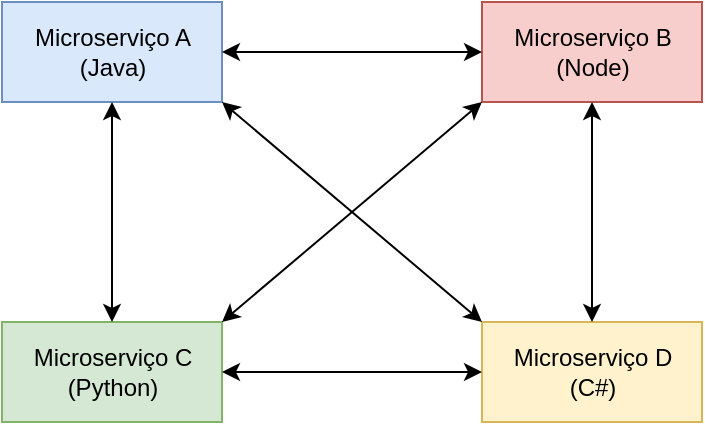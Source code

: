 <mxfile version="16.2.2" type="device"><diagram id="YShyRkzUyY0aCg_36mbo" name="Page-1"><mxGraphModel dx="1422" dy="766" grid="1" gridSize="10" guides="1" tooltips="1" connect="1" arrows="1" fold="1" page="1" pageScale="1" pageWidth="850" pageHeight="1100" math="0" shadow="0"><root><mxCell id="0"/><mxCell id="1" parent="0"/><mxCell id="3AbFIc7ok5nJN3q6JN-Q-1" value="Microserviço A&lt;br&gt;(Java)" style="html=1;fillColor=#dae8fc;strokeColor=#6c8ebf;" vertex="1" parent="1"><mxGeometry x="120" y="120" width="110" height="50" as="geometry"/></mxCell><mxCell id="3AbFIc7ok5nJN3q6JN-Q-2" value="Microserviço B&lt;br&gt;(Node)" style="html=1;fillColor=#f8cecc;strokeColor=#b85450;" vertex="1" parent="1"><mxGeometry x="360" y="120" width="110" height="50" as="geometry"/></mxCell><mxCell id="3AbFIc7ok5nJN3q6JN-Q-3" value="Microserviço C&lt;br&gt;(Python)" style="html=1;fillColor=#d5e8d4;strokeColor=#82b366;" vertex="1" parent="1"><mxGeometry x="120" y="280" width="110" height="50" as="geometry"/></mxCell><mxCell id="3AbFIc7ok5nJN3q6JN-Q-4" value="Microserviço D&lt;br&gt;(C#)" style="html=1;fillColor=#fff2cc;strokeColor=#d6b656;" vertex="1" parent="1"><mxGeometry x="360" y="280" width="110" height="50" as="geometry"/></mxCell><mxCell id="3AbFIc7ok5nJN3q6JN-Q-5" value="" style="endArrow=classic;startArrow=classic;html=1;rounded=0;entryX=0.5;entryY=1;entryDx=0;entryDy=0;exitX=0.5;exitY=0;exitDx=0;exitDy=0;" edge="1" parent="1" source="3AbFIc7ok5nJN3q6JN-Q-3" target="3AbFIc7ok5nJN3q6JN-Q-1"><mxGeometry width="50" height="50" relative="1" as="geometry"><mxPoint x="400" y="390" as="sourcePoint"/><mxPoint x="450" y="340" as="targetPoint"/></mxGeometry></mxCell><mxCell id="3AbFIc7ok5nJN3q6JN-Q-6" value="" style="endArrow=classic;startArrow=classic;html=1;rounded=0;entryX=0;entryY=0.5;entryDx=0;entryDy=0;exitX=1;exitY=0.5;exitDx=0;exitDy=0;" edge="1" parent="1" source="3AbFIc7ok5nJN3q6JN-Q-1" target="3AbFIc7ok5nJN3q6JN-Q-2"><mxGeometry width="50" height="50" relative="1" as="geometry"><mxPoint x="185" y="290" as="sourcePoint"/><mxPoint x="185" y="180" as="targetPoint"/></mxGeometry></mxCell><mxCell id="3AbFIc7ok5nJN3q6JN-Q-7" value="" style="endArrow=classic;startArrow=classic;html=1;rounded=0;entryX=0.5;entryY=1;entryDx=0;entryDy=0;exitX=0.5;exitY=0;exitDx=0;exitDy=0;" edge="1" parent="1" source="3AbFIc7ok5nJN3q6JN-Q-4" target="3AbFIc7ok5nJN3q6JN-Q-2"><mxGeometry width="50" height="50" relative="1" as="geometry"><mxPoint x="195" y="300" as="sourcePoint"/><mxPoint x="195" y="190" as="targetPoint"/></mxGeometry></mxCell><mxCell id="3AbFIc7ok5nJN3q6JN-Q-8" value="" style="endArrow=classic;startArrow=classic;html=1;rounded=0;entryX=0;entryY=0.5;entryDx=0;entryDy=0;exitX=1;exitY=0.5;exitDx=0;exitDy=0;" edge="1" parent="1" source="3AbFIc7ok5nJN3q6JN-Q-3" target="3AbFIc7ok5nJN3q6JN-Q-4"><mxGeometry width="50" height="50" relative="1" as="geometry"><mxPoint x="205" y="310" as="sourcePoint"/><mxPoint x="205" y="200" as="targetPoint"/></mxGeometry></mxCell><mxCell id="3AbFIc7ok5nJN3q6JN-Q-9" value="" style="endArrow=classic;startArrow=classic;html=1;rounded=0;entryX=0;entryY=1;entryDx=0;entryDy=0;exitX=1;exitY=0;exitDx=0;exitDy=0;" edge="1" parent="1" source="3AbFIc7ok5nJN3q6JN-Q-3" target="3AbFIc7ok5nJN3q6JN-Q-2"><mxGeometry width="50" height="50" relative="1" as="geometry"><mxPoint x="215" y="320" as="sourcePoint"/><mxPoint x="215" y="210" as="targetPoint"/></mxGeometry></mxCell><mxCell id="3AbFIc7ok5nJN3q6JN-Q-10" value="" style="endArrow=classic;startArrow=classic;html=1;rounded=0;entryX=1;entryY=1;entryDx=0;entryDy=0;exitX=0;exitY=0;exitDx=0;exitDy=0;" edge="1" parent="1" source="3AbFIc7ok5nJN3q6JN-Q-4" target="3AbFIc7ok5nJN3q6JN-Q-1"><mxGeometry width="50" height="50" relative="1" as="geometry"><mxPoint x="225" y="330" as="sourcePoint"/><mxPoint x="225" y="220" as="targetPoint"/></mxGeometry></mxCell></root></mxGraphModel></diagram></mxfile>